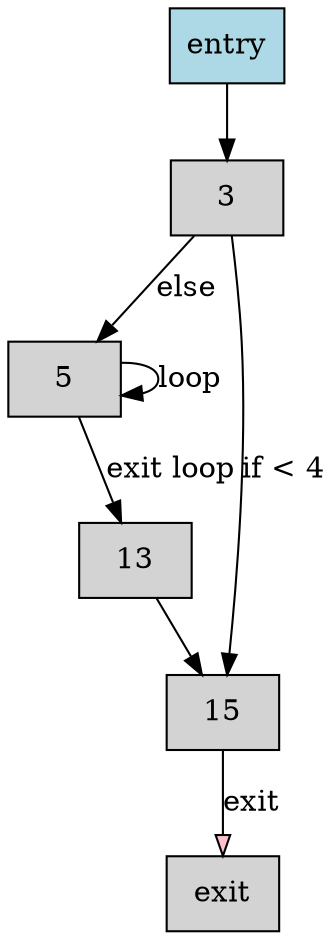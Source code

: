 digraph CFG {
    node[shape=box, style=filled];
    
    entry[fillcolor="lightblue", label="entry"];
    3[fillcolor="lightgray", label="3"];
    5[fillcolor="lightgray", label="5"];
    13[fillcolor="lightgray", label="13"];
    15[fillcolor="lightgray", label="15"];
    
    entry -> 3;
    3 -> 15[label="if < 4"];
    3 -> 5[label="else"];
    
    5 -> 5[label="loop"];
    5 -> 13[label="exit loop"];
    
    13 -> 15;
    
    15 -> exit[fillcolor="pink", label="exit"];
}
